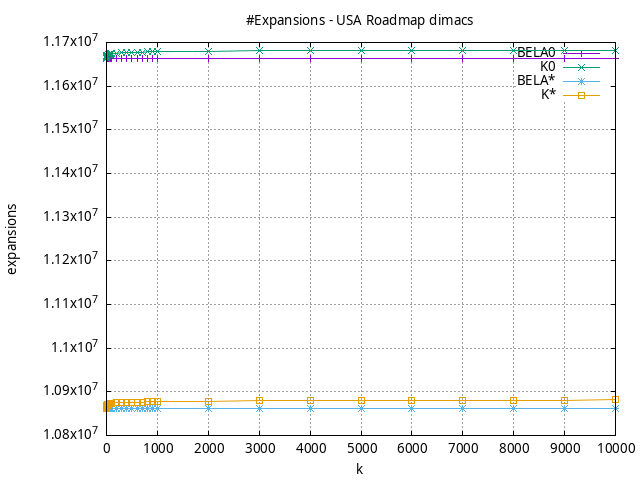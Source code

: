 #!/usr/bin/gnuplot
# -*- coding: utf-8 -*-
#
# results/roadmap/dimacs/USA/USA-road-d.USA.mixed.expansions.gnuplot
#
# Started on 01/09/2024 14:46:21
# Author: Carlos Linares López
set grid
set xlabel "k"
set ylabel "expansions"

set title "#Expansions - USA Roadmap dimacs"

set terminal png enhanced font "Ariel,10"
set output 'USA-road-d.USA.mixed.expansions.png'

plot "-" title "BELA0"      with linesp, "-" title "K0"      with linesp, "-" title "BELA*"      with linesp, "-" title "K*"      with linesp

	1 11662366.81
	2 11662367.94
	3 11662368.94
	4 11662369.25
	5 11662370.85
	6 11662371.12
	7 11662371.58
	8 11662371.85
	9 11662372.85
	10 11662373.02
	20 11662375.75
	30 11662377.43
	40 11662378.85
	50 11662380.42
	60 11662381.38
	70 11662382.62
	80 11662383.55
	90 11662384.55
	100 11662385.15
	200 11662389.84
	300 11662393.23
	400 11662395.55
	500 11662397.53
	600 11662398.94
	700 11662400.45
	800 11662401.42
	900 11662402.7
	1000 11662403.59
	2000 11662410.77
	3000 11662415.06
	4000 11662418.16
	5000 11662420.83
	6000 11662422.96
	7000 11662424.8
	8000 11662426.46
	9000 11662427.93
	10000 11662429.22
end
	1 11662368.94
	2 11665078.37
	3 11667238.01
	4 11668055.51
	5 11669062.26
	6 11669351.35
	7 11669555.67
	8 11669729.23
	9 11670004.6
	10 11670105.09
	20 11671227.31
	30 11672392.6
	40 11672571.85
	50 11672661.7
	60 11672778.5
	70 11673260.59
	80 11673987.2
	90 11674037.43
	100 11674139.96
	200 11675344.96
	300 11676019.8
	400 11677539.02
	500 11677887.49
	600 11678089.62
	700 11678148.88
	800 11678728.03
	900 11678970.15
	1000 11679047.95
	2000 11679775.71
	3000 11680852.57
	4000 11680952.53
	5000 11681647.87
	6000 11681757.79
	7000 11681895.2
	8000 11681906.91
	9000 11682205.1
	10000 11682346.24
end
	1 10861390.85
	2 10861391.88
	3 10861392.65
	4 10861392.91
	5 10861394.58
	6 10861394.91
	7 10861395.35
	8 10861395.53
	9 10861396.33
	10 10861396.54
	20 10861398.91
	30 10861400.32
	40 10861401.52
	50 10861402.68
	60 10861403.41
	70 10861404.17
	80 10861405.02
	90 10861405.74
	100 10861406.37
	200 10861410.18
	300 10861412.9
	400 10861414.99
	500 10861416.33
	600 10861417.61
	700 10861418.63
	800 10861419.66
	900 10861420.52
	1000 10861421.23
	2000 10861426.24
	3000 10861429.15
	4000 10861431.39
	5000 10861433.4
	6000 10861434.84
	7000 10861436.29
	8000 10861437.67
	9000 10861438.81
	10000 10861439.6
end
	1 10861392.9
	2 10864230.66
	3 10866387.21
	4 10867167.07
	5 10868327.7
	6 10868748.12
	7 10868943.38
	8 10869123.75
	9 10869349.88
	10 10869500.84
	20 10870785.19
	30 10871679.59
	40 10871859.06
	50 10872190.85
	60 10872285.56
	70 10872744.17
	80 10873465.01
	90 10873523.87
	100 10873719.84
	200 10875218.31
	300 10876008.79
	400 10876206.58
	500 10876605.58
	600 10876606.61
	700 10876664.57
	800 10877254.01
	900 10877605.84
	1000 10877668.72
	2000 10878402.45
	3000 10879982.32
	4000 10880153.51
	5000 10880592.22
	6000 10880718.25
	7000 10880792.1
	8000 10880893.46
	9000 10881257.8
	10000 10881446.19
end
